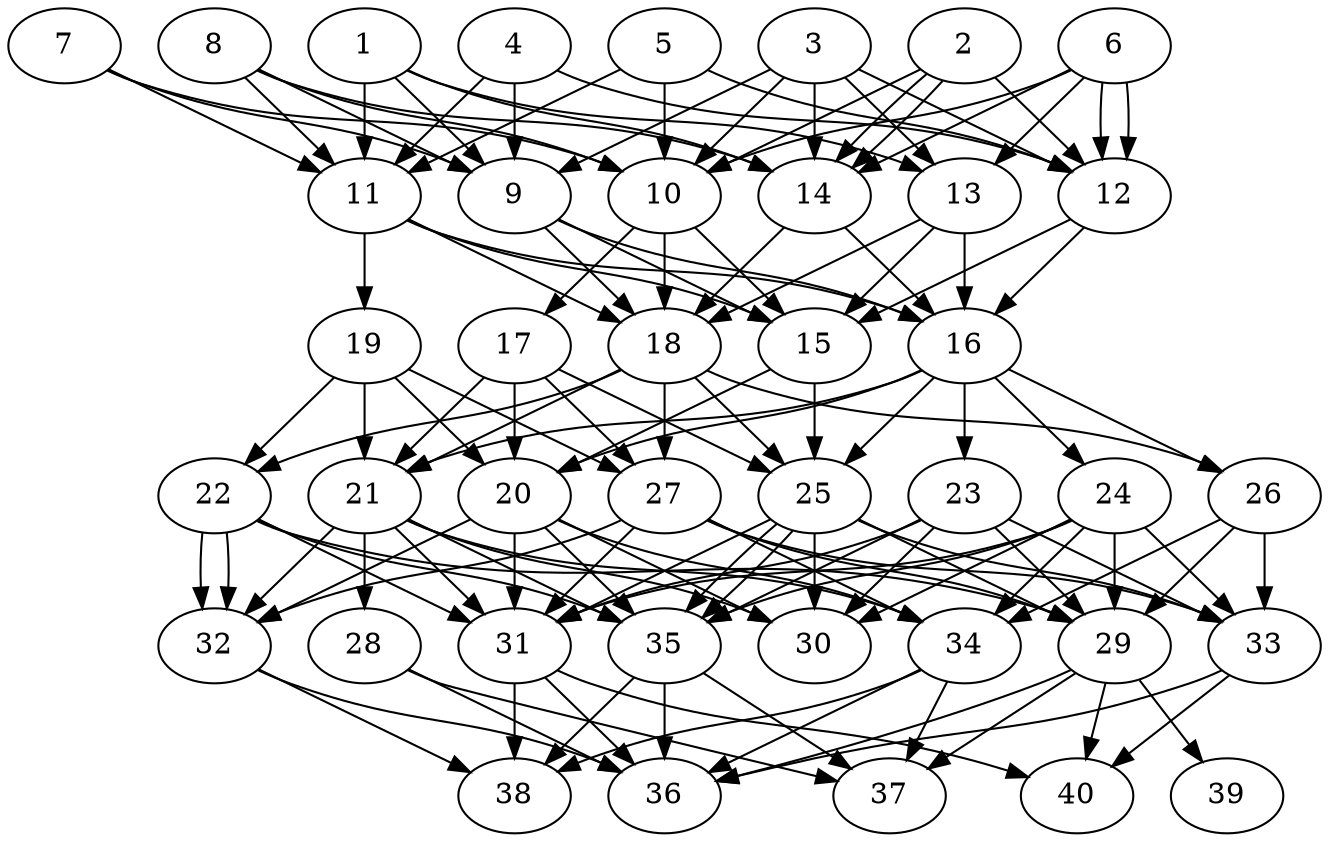 // DAG automatically generated by daggen at Tue Aug  6 16:28:35 2019
// ./daggen --dot -n 40 --ccr 0.5 --fat 0.5 --regular 0.5 --density 0.8 --mindata 5242880 --maxdata 52428800 
digraph G {
  1 [size="96022528", alpha="0.02", expect_size="48011264"] 
  1 -> 9 [size ="48011264"]
  1 -> 11 [size ="48011264"]
  1 -> 13 [size ="48011264"]
  1 -> 14 [size ="48011264"]
  2 [size="41476096", alpha="0.17", expect_size="20738048"] 
  2 -> 10 [size ="20738048"]
  2 -> 12 [size ="20738048"]
  2 -> 14 [size ="20738048"]
  2 -> 14 [size ="20738048"]
  3 [size="68116480", alpha="0.18", expect_size="34058240"] 
  3 -> 9 [size ="34058240"]
  3 -> 10 [size ="34058240"]
  3 -> 12 [size ="34058240"]
  3 -> 13 [size ="34058240"]
  3 -> 14 [size ="34058240"]
  4 [size="87674880", alpha="0.16", expect_size="43837440"] 
  4 -> 9 [size ="43837440"]
  4 -> 11 [size ="43837440"]
  4 -> 12 [size ="43837440"]
  5 [size="33808384", alpha="0.09", expect_size="16904192"] 
  5 -> 10 [size ="16904192"]
  5 -> 11 [size ="16904192"]
  5 -> 12 [size ="16904192"]
  6 [size="49893376", alpha="0.08", expect_size="24946688"] 
  6 -> 10 [size ="24946688"]
  6 -> 12 [size ="24946688"]
  6 -> 12 [size ="24946688"]
  6 -> 13 [size ="24946688"]
  6 -> 14 [size ="24946688"]
  7 [size="46993408", alpha="0.03", expect_size="23496704"] 
  7 -> 9 [size ="23496704"]
  7 -> 10 [size ="23496704"]
  7 -> 11 [size ="23496704"]
  8 [size="22491136", alpha="0.04", expect_size="11245568"] 
  8 -> 9 [size ="11245568"]
  8 -> 10 [size ="11245568"]
  8 -> 11 [size ="11245568"]
  8 -> 14 [size ="11245568"]
  9 [size="14114816", alpha="0.14", expect_size="7057408"] 
  9 -> 15 [size ="7057408"]
  9 -> 16 [size ="7057408"]
  9 -> 18 [size ="7057408"]
  10 [size="57942016", alpha="0.12", expect_size="28971008"] 
  10 -> 15 [size ="28971008"]
  10 -> 17 [size ="28971008"]
  10 -> 18 [size ="28971008"]
  11 [size="33730560", alpha="0.16", expect_size="16865280"] 
  11 -> 15 [size ="16865280"]
  11 -> 16 [size ="16865280"]
  11 -> 18 [size ="16865280"]
  11 -> 19 [size ="16865280"]
  12 [size="43198464", alpha="0.10", expect_size="21599232"] 
  12 -> 15 [size ="21599232"]
  12 -> 16 [size ="21599232"]
  13 [size="30162944", alpha="0.16", expect_size="15081472"] 
  13 -> 15 [size ="15081472"]
  13 -> 16 [size ="15081472"]
  13 -> 18 [size ="15081472"]
  14 [size="19689472", alpha="0.14", expect_size="9844736"] 
  14 -> 16 [size ="9844736"]
  14 -> 18 [size ="9844736"]
  15 [size="92981248", alpha="0.07", expect_size="46490624"] 
  15 -> 20 [size ="46490624"]
  15 -> 25 [size ="46490624"]
  16 [size="39512064", alpha="0.13", expect_size="19756032"] 
  16 -> 20 [size ="19756032"]
  16 -> 21 [size ="19756032"]
  16 -> 23 [size ="19756032"]
  16 -> 24 [size ="19756032"]
  16 -> 25 [size ="19756032"]
  16 -> 26 [size ="19756032"]
  17 [size="79286272", alpha="0.06", expect_size="39643136"] 
  17 -> 20 [size ="39643136"]
  17 -> 21 [size ="39643136"]
  17 -> 25 [size ="39643136"]
  17 -> 27 [size ="39643136"]
  18 [size="94294016", alpha="0.16", expect_size="47147008"] 
  18 -> 21 [size ="47147008"]
  18 -> 22 [size ="47147008"]
  18 -> 25 [size ="47147008"]
  18 -> 26 [size ="47147008"]
  18 -> 27 [size ="47147008"]
  19 [size="17463296", alpha="0.04", expect_size="8731648"] 
  19 -> 20 [size ="8731648"]
  19 -> 21 [size ="8731648"]
  19 -> 22 [size ="8731648"]
  19 -> 27 [size ="8731648"]
  20 [size="82745344", alpha="0.09", expect_size="41372672"] 
  20 -> 30 [size ="41372672"]
  20 -> 31 [size ="41372672"]
  20 -> 32 [size ="41372672"]
  20 -> 34 [size ="41372672"]
  20 -> 35 [size ="41372672"]
  21 [size="45688832", alpha="0.13", expect_size="22844416"] 
  21 -> 28 [size ="22844416"]
  21 -> 30 [size ="22844416"]
  21 -> 31 [size ="22844416"]
  21 -> 32 [size ="22844416"]
  21 -> 34 [size ="22844416"]
  21 -> 35 [size ="22844416"]
  22 [size="27777024", alpha="0.03", expect_size="13888512"] 
  22 -> 29 [size ="13888512"]
  22 -> 31 [size ="13888512"]
  22 -> 32 [size ="13888512"]
  22 -> 32 [size ="13888512"]
  22 -> 35 [size ="13888512"]
  23 [size="73981952", alpha="0.05", expect_size="36990976"] 
  23 -> 29 [size ="36990976"]
  23 -> 30 [size ="36990976"]
  23 -> 31 [size ="36990976"]
  23 -> 33 [size ="36990976"]
  23 -> 35 [size ="36990976"]
  24 [size="55021568", alpha="0.04", expect_size="27510784"] 
  24 -> 29 [size ="27510784"]
  24 -> 30 [size ="27510784"]
  24 -> 31 [size ="27510784"]
  24 -> 33 [size ="27510784"]
  24 -> 34 [size ="27510784"]
  24 -> 35 [size ="27510784"]
  25 [size="27625472", alpha="0.07", expect_size="13812736"] 
  25 -> 29 [size ="13812736"]
  25 -> 30 [size ="13812736"]
  25 -> 31 [size ="13812736"]
  25 -> 33 [size ="13812736"]
  25 -> 35 [size ="13812736"]
  25 -> 35 [size ="13812736"]
  26 [size="59201536", alpha="0.19", expect_size="29600768"] 
  26 -> 29 [size ="29600768"]
  26 -> 33 [size ="29600768"]
  26 -> 34 [size ="29600768"]
  27 [size="25049088", alpha="0.19", expect_size="12524544"] 
  27 -> 29 [size ="12524544"]
  27 -> 31 [size ="12524544"]
  27 -> 32 [size ="12524544"]
  27 -> 33 [size ="12524544"]
  27 -> 34 [size ="12524544"]
  28 [size="51048448", alpha="0.01", expect_size="25524224"] 
  28 -> 36 [size ="25524224"]
  28 -> 37 [size ="25524224"]
  29 [size="32610304", alpha="0.04", expect_size="16305152"] 
  29 -> 36 [size ="16305152"]
  29 -> 37 [size ="16305152"]
  29 -> 39 [size ="16305152"]
  29 -> 40 [size ="16305152"]
  30 [size="49700864", alpha="0.18", expect_size="24850432"] 
  31 [size="92434432", alpha="0.16", expect_size="46217216"] 
  31 -> 36 [size ="46217216"]
  31 -> 38 [size ="46217216"]
  31 -> 40 [size ="46217216"]
  32 [size="57602048", alpha="0.01", expect_size="28801024"] 
  32 -> 36 [size ="28801024"]
  32 -> 38 [size ="28801024"]
  33 [size="70569984", alpha="0.10", expect_size="35284992"] 
  33 -> 36 [size ="35284992"]
  33 -> 40 [size ="35284992"]
  34 [size="94595072", alpha="0.01", expect_size="47297536"] 
  34 -> 36 [size ="47297536"]
  34 -> 37 [size ="47297536"]
  34 -> 38 [size ="47297536"]
  35 [size="18126848", alpha="0.09", expect_size="9063424"] 
  35 -> 36 [size ="9063424"]
  35 -> 37 [size ="9063424"]
  35 -> 38 [size ="9063424"]
  36 [size="53229568", alpha="0.04", expect_size="26614784"] 
  37 [size="50573312", alpha="0.13", expect_size="25286656"] 
  38 [size="46663680", alpha="0.00", expect_size="23331840"] 
  39 [size="53508096", alpha="0.09", expect_size="26754048"] 
  40 [size="74737664", alpha="0.13", expect_size="37368832"] 
}
